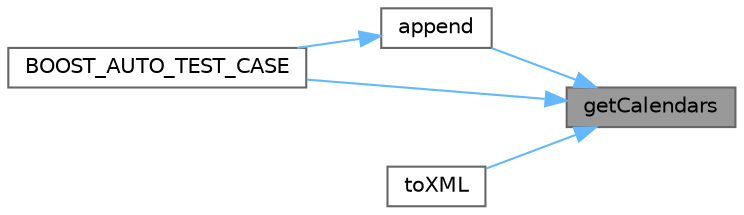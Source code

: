 digraph "getCalendars"
{
 // INTERACTIVE_SVG=YES
 // LATEX_PDF_SIZE
  bgcolor="transparent";
  edge [fontname=Helvetica,fontsize=10,labelfontname=Helvetica,labelfontsize=10];
  node [fontname=Helvetica,fontsize=10,shape=box,height=0.2,width=0.4];
  rankdir="RL";
  Node1 [label="getCalendars",height=0.2,width=0.4,color="gray40", fillcolor="grey60", style="filled", fontcolor="black",tooltip=" "];
  Node1 -> Node2 [dir="back",color="steelblue1",style="solid"];
  Node2 [label="append",height=0.2,width=0.4,color="grey40", fillcolor="white", style="filled",URL="$classore_1_1data_1_1_calendar_adjustment_config.html#ad97bd1da19bfa2e6afa4488af9528e06",tooltip="add all holidays and business days from c to this instance"];
  Node2 -> Node3 [dir="back",color="steelblue1",style="solid"];
  Node3 [label="BOOST_AUTO_TEST_CASE",height=0.2,width=0.4,color="grey40", fillcolor="white", style="filled",URL="$calendaradjustment_8cpp.html#ab0478f2dce1060e1ed6eebcb6f5c897d",tooltip=" "];
  Node1 -> Node3 [dir="back",color="steelblue1",style="solid"];
  Node1 -> Node4 [dir="back",color="steelblue1",style="solid"];
  Node4 [label="toXML",height=0.2,width=0.4,color="grey40", fillcolor="white", style="filled",URL="$classore_1_1data_1_1_calendar_adjustment_config.html#a7efefb9270d6c4933e4c96de0771f17a",tooltip=" "];
}
